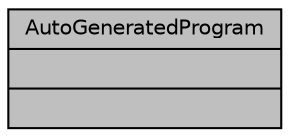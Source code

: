digraph "AutoGeneratedProgram"
{
 // INTERACTIVE_SVG=YES
 // LATEX_PDF_SIZE
  edge [fontname="Helvetica",fontsize="10",labelfontname="Helvetica",labelfontsize="10"];
  node [fontname="Helvetica",fontsize="10",shape=record];
  Node1 [label="{AutoGeneratedProgram\n||}",height=0.2,width=0.4,color="black", fillcolor="grey75", style="filled", fontcolor="black",tooltip=" "];
}
